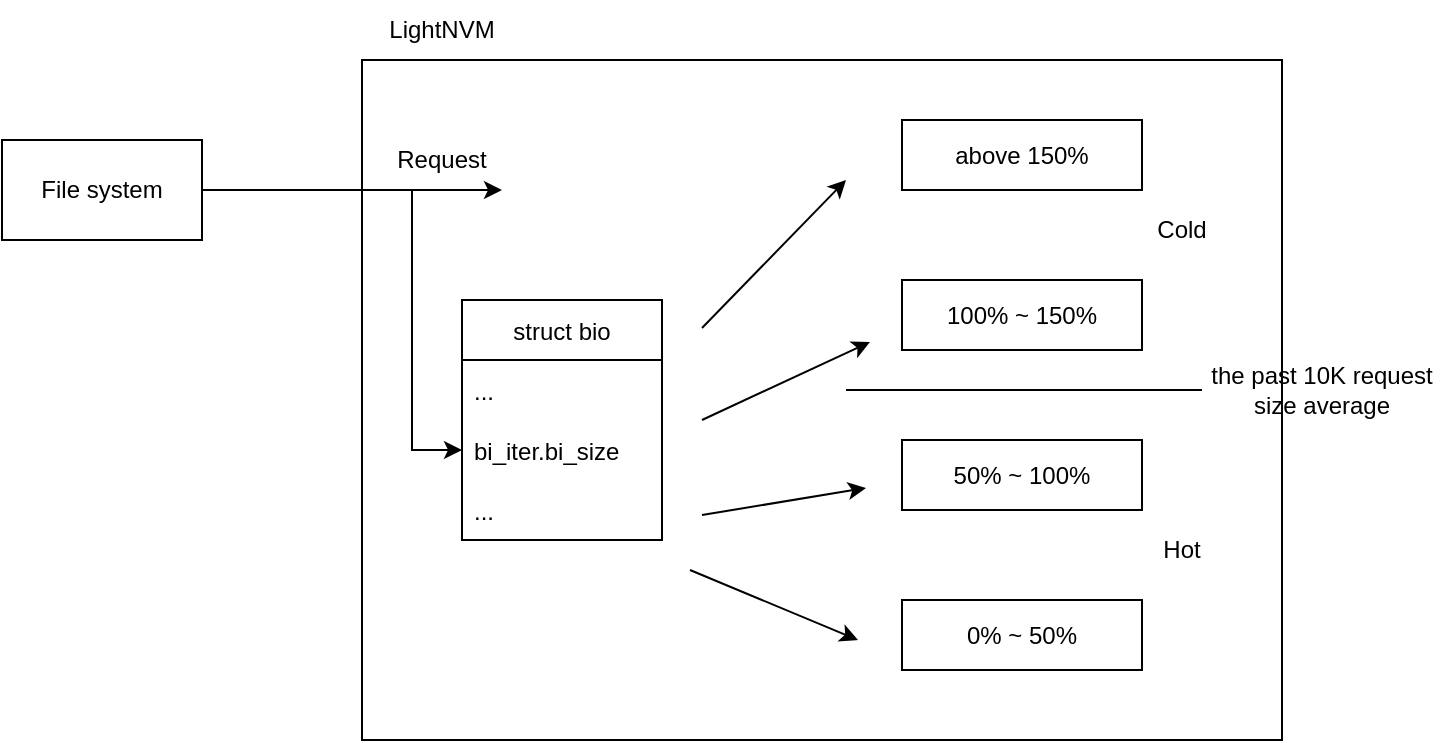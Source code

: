 <mxfile version="20.2.8" type="device"><diagram id="lME37YSOPaN88AWy7B7y" name="第1頁"><mxGraphModel dx="1422" dy="865" grid="1" gridSize="10" guides="1" tooltips="1" connect="1" arrows="1" fold="1" page="1" pageScale="1" pageWidth="827" pageHeight="1169" math="0" shadow="0"><root><mxCell id="0"/><mxCell id="1" parent="0"/><mxCell id="dIq3pa2bDbVlMcguaEt5-1" value="File system" style="rounded=0;whiteSpace=wrap;html=1;" vertex="1" parent="1"><mxGeometry x="110" y="420" width="100" height="50" as="geometry"/></mxCell><mxCell id="dIq3pa2bDbVlMcguaEt5-2" value="" style="rounded=0;whiteSpace=wrap;html=1;" vertex="1" parent="1"><mxGeometry x="290" y="380" width="460" height="340" as="geometry"/></mxCell><mxCell id="dIq3pa2bDbVlMcguaEt5-3" value="struct bio" style="swimlane;fontStyle=0;childLayout=stackLayout;horizontal=1;startSize=30;horizontalStack=0;resizeParent=1;resizeParentMax=0;resizeLast=0;collapsible=1;marginBottom=0;" vertex="1" parent="1"><mxGeometry x="340" y="500" width="100" height="120" as="geometry"/></mxCell><mxCell id="dIq3pa2bDbVlMcguaEt5-4" value="..." style="text;strokeColor=none;fillColor=none;align=left;verticalAlign=middle;spacingLeft=4;spacingRight=4;overflow=hidden;points=[[0,0.5],[1,0.5]];portConstraint=eastwest;rotatable=0;" vertex="1" parent="dIq3pa2bDbVlMcguaEt5-3"><mxGeometry y="30" width="100" height="30" as="geometry"/></mxCell><mxCell id="dIq3pa2bDbVlMcguaEt5-5" value="bi_iter.bi_size" style="text;strokeColor=none;fillColor=none;align=left;verticalAlign=middle;spacingLeft=4;spacingRight=4;overflow=hidden;points=[[0,0.5],[1,0.5]];portConstraint=eastwest;rotatable=0;" vertex="1" parent="dIq3pa2bDbVlMcguaEt5-3"><mxGeometry y="60" width="100" height="30" as="geometry"/></mxCell><mxCell id="dIq3pa2bDbVlMcguaEt5-6" value="..." style="text;strokeColor=none;fillColor=none;align=left;verticalAlign=middle;spacingLeft=4;spacingRight=4;overflow=hidden;points=[[0,0.5],[1,0.5]];portConstraint=eastwest;rotatable=0;" vertex="1" parent="dIq3pa2bDbVlMcguaEt5-3"><mxGeometry y="90" width="100" height="30" as="geometry"/></mxCell><mxCell id="dIq3pa2bDbVlMcguaEt5-7" value="0% ~ 50%" style="rounded=0;whiteSpace=wrap;html=1;" vertex="1" parent="1"><mxGeometry x="560" y="650" width="120" height="35" as="geometry"/></mxCell><mxCell id="dIq3pa2bDbVlMcguaEt5-8" value="50% ~ 100%" style="rounded=0;whiteSpace=wrap;html=1;" vertex="1" parent="1"><mxGeometry x="560" y="570" width="120" height="35" as="geometry"/></mxCell><mxCell id="dIq3pa2bDbVlMcguaEt5-9" value="100% ~ 150%" style="rounded=0;whiteSpace=wrap;html=1;" vertex="1" parent="1"><mxGeometry x="560" y="490" width="120" height="35" as="geometry"/></mxCell><mxCell id="dIq3pa2bDbVlMcguaEt5-10" value="above 150%" style="rounded=0;whiteSpace=wrap;html=1;" vertex="1" parent="1"><mxGeometry x="560" y="410" width="120" height="35" as="geometry"/></mxCell><mxCell id="dIq3pa2bDbVlMcguaEt5-11" value="" style="endArrow=classic;html=1;rounded=0;" edge="1" parent="1"><mxGeometry width="50" height="50" relative="1" as="geometry"><mxPoint x="460" y="514" as="sourcePoint"/><mxPoint x="532" y="440" as="targetPoint"/></mxGeometry></mxCell><mxCell id="dIq3pa2bDbVlMcguaEt5-13" value="" style="endArrow=classic;html=1;rounded=0;" edge="1" parent="1"><mxGeometry width="50" height="50" relative="1" as="geometry"><mxPoint x="460" y="560" as="sourcePoint"/><mxPoint x="544" y="521" as="targetPoint"/></mxGeometry></mxCell><mxCell id="dIq3pa2bDbVlMcguaEt5-14" value="" style="endArrow=classic;html=1;rounded=0;" edge="1" parent="1"><mxGeometry width="50" height="50" relative="1" as="geometry"><mxPoint x="460" y="607.5" as="sourcePoint"/><mxPoint x="542" y="594" as="targetPoint"/></mxGeometry></mxCell><mxCell id="dIq3pa2bDbVlMcguaEt5-15" value="" style="endArrow=classic;html=1;rounded=0;" edge="1" parent="1"><mxGeometry width="50" height="50" relative="1" as="geometry"><mxPoint x="454" y="635" as="sourcePoint"/><mxPoint x="538" y="670" as="targetPoint"/></mxGeometry></mxCell><mxCell id="dIq3pa2bDbVlMcguaEt5-18" value="the past 10K request size average" style="text;html=1;strokeColor=none;fillColor=none;align=center;verticalAlign=middle;whiteSpace=wrap;rounded=0;" vertex="1" parent="1"><mxGeometry x="710" y="530" width="120" height="30" as="geometry"/></mxCell><mxCell id="dIq3pa2bDbVlMcguaEt5-20" value="" style="endArrow=none;html=1;rounded=0;entryX=0;entryY=0.5;entryDx=0;entryDy=0;" edge="1" parent="1" target="dIq3pa2bDbVlMcguaEt5-18"><mxGeometry width="50" height="50" relative="1" as="geometry"><mxPoint x="532" y="545" as="sourcePoint"/><mxPoint x="440" y="380" as="targetPoint"/></mxGeometry></mxCell><mxCell id="dIq3pa2bDbVlMcguaEt5-21" value="LightNVM" style="text;html=1;strokeColor=none;fillColor=none;align=center;verticalAlign=middle;whiteSpace=wrap;rounded=0;" vertex="1" parent="1"><mxGeometry x="300" y="350" width="60" height="30" as="geometry"/></mxCell><mxCell id="dIq3pa2bDbVlMcguaEt5-22" value="" style="endArrow=classic;html=1;rounded=0;exitX=1;exitY=0.5;exitDx=0;exitDy=0;entryX=1;entryY=1;entryDx=0;entryDy=0;" edge="1" parent="1" source="dIq3pa2bDbVlMcguaEt5-1" target="dIq3pa2bDbVlMcguaEt5-23"><mxGeometry width="50" height="50" relative="1" as="geometry"><mxPoint x="390" y="440" as="sourcePoint"/><mxPoint x="384" y="445" as="targetPoint"/></mxGeometry></mxCell><mxCell id="dIq3pa2bDbVlMcguaEt5-23" value="Request" style="text;html=1;strokeColor=none;fillColor=none;align=center;verticalAlign=middle;whiteSpace=wrap;rounded=0;" vertex="1" parent="1"><mxGeometry x="300" y="415" width="60" height="30" as="geometry"/></mxCell><mxCell id="dIq3pa2bDbVlMcguaEt5-25" value="" style="endArrow=classic;html=1;rounded=0;exitX=0.25;exitY=1;exitDx=0;exitDy=0;entryX=0;entryY=0.5;entryDx=0;entryDy=0;" edge="1" parent="1" source="dIq3pa2bDbVlMcguaEt5-23" target="dIq3pa2bDbVlMcguaEt5-5"><mxGeometry width="50" height="50" relative="1" as="geometry"><mxPoint x="330" y="495" as="sourcePoint"/><mxPoint x="380" y="445" as="targetPoint"/><Array as="points"><mxPoint x="315" y="575"/></Array></mxGeometry></mxCell><mxCell id="dIq3pa2bDbVlMcguaEt5-26" value="Cold" style="text;html=1;strokeColor=none;fillColor=none;align=center;verticalAlign=middle;whiteSpace=wrap;rounded=0;" vertex="1" parent="1"><mxGeometry x="670" y="450" width="60" height="30" as="geometry"/></mxCell><mxCell id="dIq3pa2bDbVlMcguaEt5-28" value="Hot" style="text;html=1;strokeColor=none;fillColor=none;align=center;verticalAlign=middle;whiteSpace=wrap;rounded=0;" vertex="1" parent="1"><mxGeometry x="670" y="610" width="60" height="30" as="geometry"/></mxCell></root></mxGraphModel></diagram></mxfile>